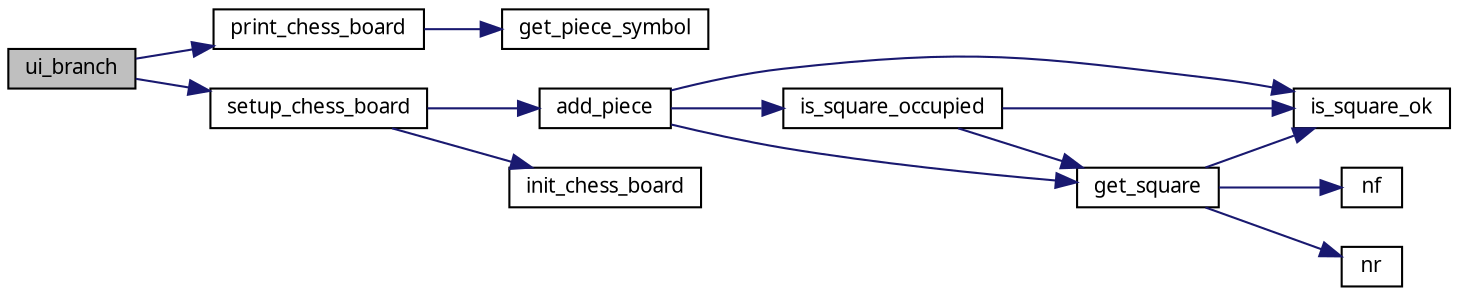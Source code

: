 digraph G
{
  edge [fontname="FreeSans.ttf",fontsize="10",labelfontname="FreeSans.ttf",labelfontsize="10"];
  node [fontname="FreeSans.ttf",fontsize="10",shape=record];
  rankdir=LR;
  Node1 [label="ui_branch",height=0.2,width=0.4,color="black", fillcolor="grey75", style="filled" fontcolor="black"];
  Node1 -> Node2 [color="midnightblue",fontsize="10",style="solid",fontname="FreeSans.ttf"];
  Node2 [label="print_chess_board",height=0.2,width=0.4,color="black", fillcolor="white", style="filled",URL="$chess__printer_8cpp.html#a034e47a2bfbeeaed3ec619511ab50455"];
  Node2 -> Node3 [color="midnightblue",fontsize="10",style="solid",fontname="FreeSans.ttf"];
  Node3 [label="get_piece_symbol",height=0.2,width=0.4,color="black", fillcolor="white", style="filled",URL="$chess__printer_8cpp.html#a7ed805d66d52f87984092f63891adf31"];
  Node1 -> Node4 [color="midnightblue",fontsize="10",style="solid",fontname="FreeSans.ttf"];
  Node4 [label="setup_chess_board",height=0.2,width=0.4,color="black", fillcolor="white", style="filled",URL="$chess_8cpp.html#a79843ccec07e094179ccbe89e6462e53"];
  Node4 -> Node5 [color="midnightblue",fontsize="10",style="solid",fontname="FreeSans.ttf"];
  Node5 [label="add_piece",height=0.2,width=0.4,color="black", fillcolor="white", style="filled",URL="$chess_8cpp.html#a594cef50114e029a71fae4c55ced5554"];
  Node5 -> Node6 [color="midnightblue",fontsize="10",style="solid",fontname="FreeSans.ttf"];
  Node6 [label="get_square",height=0.2,width=0.4,color="black", fillcolor="white", style="filled",URL="$chess_8cpp.html#a7f80fd2642ad8082fafa898f35241bd8"];
  Node6 -> Node7 [color="midnightblue",fontsize="10",style="solid",fontname="FreeSans.ttf"];
  Node7 [label="is_square_ok",height=0.2,width=0.4,color="black", fillcolor="white", style="filled",URL="$chess_8cpp.html#a8e3468f434c2f689409db4e6e4928249"];
  Node6 -> Node8 [color="midnightblue",fontsize="10",style="solid",fontname="FreeSans.ttf"];
  Node8 [label="nf",height=0.2,width=0.4,color="black", fillcolor="white", style="filled",URL="$chess_8cpp.html#ab88873b88790f371d7913bb87727eca0"];
  Node6 -> Node9 [color="midnightblue",fontsize="10",style="solid",fontname="FreeSans.ttf"];
  Node9 [label="nr",height=0.2,width=0.4,color="black", fillcolor="white", style="filled",URL="$chess_8cpp.html#a1c163d634f56f54a16343c41b906f646"];
  Node5 -> Node10 [color="midnightblue",fontsize="10",style="solid",fontname="FreeSans.ttf"];
  Node10 [label="is_square_occupied",height=0.2,width=0.4,color="black", fillcolor="white", style="filled",URL="$chess_8cpp.html#aa3181c4f74a2d291a5f44b327349f56d"];
  Node10 -> Node6 [color="midnightblue",fontsize="10",style="solid",fontname="FreeSans.ttf"];
  Node10 -> Node7 [color="midnightblue",fontsize="10",style="solid",fontname="FreeSans.ttf"];
  Node5 -> Node7 [color="midnightblue",fontsize="10",style="solid",fontname="FreeSans.ttf"];
  Node4 -> Node11 [color="midnightblue",fontsize="10",style="solid",fontname="FreeSans.ttf"];
  Node11 [label="init_chess_board",height=0.2,width=0.4,color="black", fillcolor="white", style="filled",URL="$chess_8cpp.html#a51c7689e6f225a51e7e3de2d10637c47"];
}
